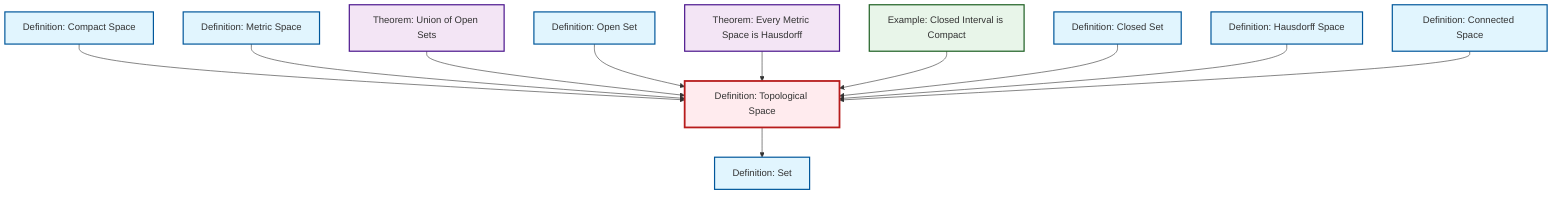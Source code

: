 graph TD
    classDef definition fill:#e1f5fe,stroke:#01579b,stroke-width:2px
    classDef theorem fill:#f3e5f5,stroke:#4a148c,stroke-width:2px
    classDef axiom fill:#fff3e0,stroke:#e65100,stroke-width:2px
    classDef example fill:#e8f5e9,stroke:#1b5e20,stroke-width:2px
    classDef current fill:#ffebee,stroke:#b71c1c,stroke-width:3px
    ex-closed-interval-compact["Example: Closed Interval is Compact"]:::example
    def-closed-set["Definition: Closed Set"]:::definition
    def-open-set["Definition: Open Set"]:::definition
    def-connected["Definition: Connected Space"]:::definition
    def-set["Definition: Set"]:::definition
    def-compact["Definition: Compact Space"]:::definition
    def-topological-space["Definition: Topological Space"]:::definition
    thm-union-open-sets["Theorem: Union of Open Sets"]:::theorem
    thm-metric-hausdorff["Theorem: Every Metric Space is Hausdorff"]:::theorem
    def-metric-space["Definition: Metric Space"]:::definition
    def-hausdorff["Definition: Hausdorff Space"]:::definition
    def-compact --> def-topological-space
    def-metric-space --> def-topological-space
    thm-union-open-sets --> def-topological-space
    def-open-set --> def-topological-space
    thm-metric-hausdorff --> def-topological-space
    ex-closed-interval-compact --> def-topological-space
    def-topological-space --> def-set
    def-closed-set --> def-topological-space
    def-hausdorff --> def-topological-space
    def-connected --> def-topological-space
    class def-topological-space current